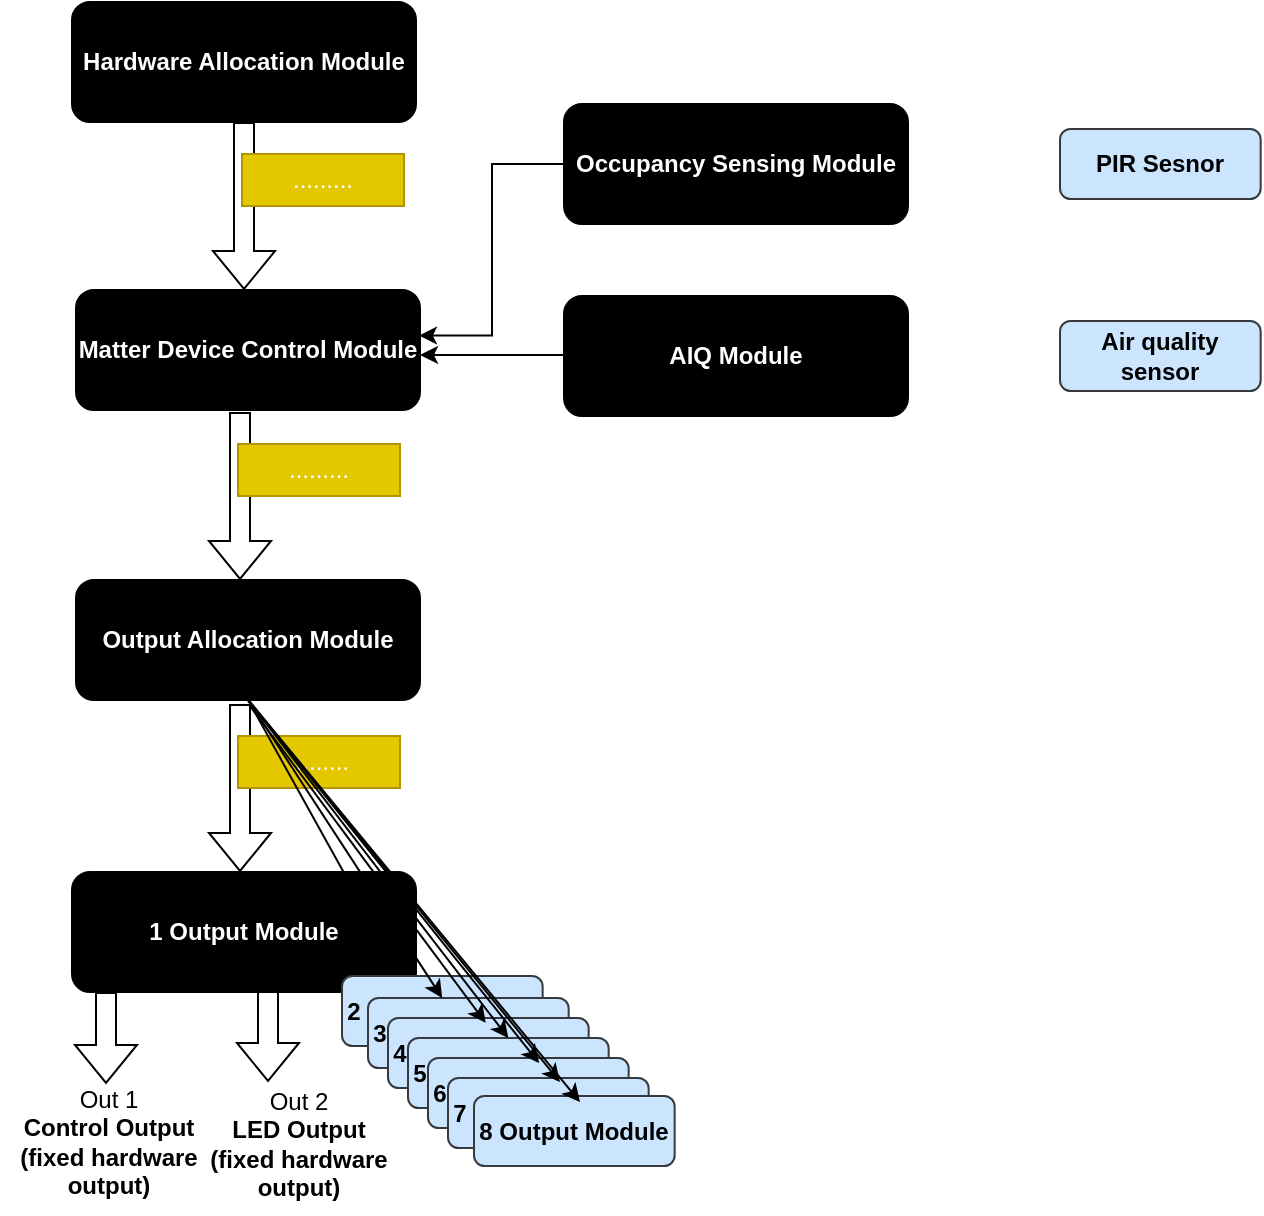 <mxfile version="24.7.7" pages="8">
  <diagram name="Architecture" id="3tNNM1X5z_LQ3v7Zmcsf">
    <mxGraphModel dx="1160" dy="702" grid="0" gridSize="10" guides="1" tooltips="1" connect="1" arrows="1" fold="1" page="1" pageScale="1" pageWidth="850" pageHeight="1100" background="none" math="0" shadow="0">
      <root>
        <mxCell id="0" />
        <mxCell id="1" parent="0" />
        <UserObject label="&lt;b&gt;1 Output Module&lt;/b&gt;" link="data:page/id,SDVZ6m2dIcWAikIsJlS1" id="fAy4cRbwCINLskFZb-au-1">
          <mxCell style="rounded=1;whiteSpace=wrap;html=1;fillColor=#000000;fontColor=#FFFFFF;" parent="1" vertex="1">
            <mxGeometry x="93" y="929" width="172" height="60" as="geometry" />
          </mxCell>
        </UserObject>
        <mxCell id="fAy4cRbwCINLskFZb-au-11" value="&lt;b&gt;2 Output Module&lt;/b&gt;" style="rounded=1;whiteSpace=wrap;html=1;fillColor=#cce5ff;strokeColor=#36393d;" parent="1" vertex="1">
          <mxGeometry x="228" y="981" width="100.33" height="35" as="geometry" />
        </mxCell>
        <mxCell id="fAy4cRbwCINLskFZb-au-12" value="&lt;b&gt;3 Output Module&lt;/b&gt;" style="rounded=1;whiteSpace=wrap;html=1;fillColor=#cce5ff;strokeColor=#36393d;" parent="1" vertex="1">
          <mxGeometry x="241" y="992" width="100.33" height="35" as="geometry" />
        </mxCell>
        <mxCell id="fAy4cRbwCINLskFZb-au-13" value="&lt;b&gt;4 Output Module&lt;/b&gt;" style="rounded=1;whiteSpace=wrap;html=1;fillColor=#cce5ff;strokeColor=#36393d;" parent="1" vertex="1">
          <mxGeometry x="251" y="1002" width="100.33" height="35" as="geometry" />
        </mxCell>
        <mxCell id="fAy4cRbwCINLskFZb-au-14" value="&lt;b&gt;5 Output Module&lt;/b&gt;" style="rounded=1;whiteSpace=wrap;html=1;fillColor=#cce5ff;strokeColor=#36393d;" parent="1" vertex="1">
          <mxGeometry x="261" y="1012" width="100.33" height="35" as="geometry" />
        </mxCell>
        <mxCell id="fAy4cRbwCINLskFZb-au-15" value="&lt;b&gt;6 Output Module&lt;/b&gt;" style="rounded=1;whiteSpace=wrap;html=1;fillColor=#cce5ff;strokeColor=#36393d;" parent="1" vertex="1">
          <mxGeometry x="271" y="1022" width="100.33" height="35" as="geometry" />
        </mxCell>
        <mxCell id="fAy4cRbwCINLskFZb-au-16" value="&lt;b&gt;7 Output Module&lt;/b&gt;" style="rounded=1;whiteSpace=wrap;html=1;fillColor=#cce5ff;strokeColor=#36393d;" parent="1" vertex="1">
          <mxGeometry x="281" y="1032" width="100.33" height="35" as="geometry" />
        </mxCell>
        <mxCell id="fAy4cRbwCINLskFZb-au-17" value="&lt;b&gt;8 Output Module&lt;/b&gt;" style="rounded=1;whiteSpace=wrap;html=1;fillColor=#cce5ff;strokeColor=#36393d;" parent="1" vertex="1">
          <mxGeometry x="294" y="1041" width="100.33" height="35" as="geometry" />
        </mxCell>
        <mxCell id="ux4bUXaMXEddhi8iajMC-2" value="" style="shape=flexArrow;endArrow=classic;html=1;rounded=0;" parent="1" edge="1">
          <mxGeometry width="50" height="50" relative="1" as="geometry">
            <mxPoint x="177" y="845" as="sourcePoint" />
            <mxPoint x="177" y="929" as="targetPoint" />
          </mxGeometry>
        </mxCell>
        <UserObject label="&lt;font color=&quot;#ffffff&quot;&gt;.........&lt;/font&gt;" link="data:page/id,x37iSuyGTZj7YB0T2Fns" id="trt422tmJs_5_FZKnpYO-1">
          <mxCell style="rounded=0;whiteSpace=wrap;html=1;fillColor=#e3c800;strokeColor=#B09500;fontColor=#000000;" parent="1" vertex="1">
            <mxGeometry x="176" y="861" width="81" height="26" as="geometry" />
          </mxCell>
        </UserObject>
        <mxCell id="wxT5oKkkRgQmS80elWKP-1" value="" style="shape=flexArrow;endArrow=classic;html=1;rounded=0;" parent="1" edge="1">
          <mxGeometry width="50" height="50" relative="1" as="geometry">
            <mxPoint x="110" y="989" as="sourcePoint" />
            <mxPoint x="110" y="1035" as="targetPoint" />
          </mxGeometry>
        </mxCell>
        <mxCell id="wxT5oKkkRgQmS80elWKP-2" value="" style="shape=flexArrow;endArrow=classic;html=1;rounded=0;" parent="1" edge="1">
          <mxGeometry width="50" height="50" relative="1" as="geometry">
            <mxPoint x="191" y="988" as="sourcePoint" />
            <mxPoint x="191" y="1034" as="targetPoint" />
          </mxGeometry>
        </mxCell>
        <mxCell id="wxT5oKkkRgQmS80elWKP-3" value="Out 1&lt;div&gt;&lt;b&gt;Control Output&lt;/b&gt;&lt;/div&gt;&lt;div&gt;&lt;b&gt;(fixed hardware&lt;/b&gt;&lt;/div&gt;&lt;div&gt;&lt;b&gt;output)&lt;/b&gt;&lt;/div&gt;" style="text;html=1;align=center;verticalAlign=middle;resizable=0;points=[];autosize=1;strokeColor=none;fillColor=none;" parent="1" vertex="1">
          <mxGeometry x="57" y="1029" width="107" height="70" as="geometry" />
        </mxCell>
        <mxCell id="9pxlGcknDMdws_vcNT_B-1" value="Out 2&lt;div&gt;&lt;b&gt;LED Output&lt;/b&gt;&lt;/div&gt;&lt;div&gt;&lt;div&gt;&lt;b&gt;(fixed hardware&lt;/b&gt;&lt;/div&gt;&lt;div&gt;&lt;b&gt;output)&lt;/b&gt;&lt;/div&gt;&lt;/div&gt;" style="text;html=1;align=center;verticalAlign=middle;resizable=0;points=[];autosize=1;strokeColor=none;fillColor=none;" parent="1" vertex="1">
          <mxGeometry x="152" y="1030" width="107" height="70" as="geometry" />
        </mxCell>
        <UserObject label="&lt;b&gt;Output Allocation Module&lt;/b&gt;" link="data:page/id,f13qpNif5W2N2oETGpjO" id="vfjMXeYuusqqXOGD4zw7-1">
          <mxCell style="rounded=1;whiteSpace=wrap;html=1;fillColor=#000000;fontColor=#FFFFFF;" parent="1" vertex="1">
            <mxGeometry x="95" y="783" width="172" height="60" as="geometry" />
          </mxCell>
        </UserObject>
        <mxCell id="m_XG7xQePaBYRRnWptKg-1" value="" style="shape=flexArrow;endArrow=classic;html=1;rounded=0;" parent="1" edge="1">
          <mxGeometry width="50" height="50" relative="1" as="geometry">
            <mxPoint x="177" y="699" as="sourcePoint" />
            <mxPoint x="177" y="783" as="targetPoint" />
          </mxGeometry>
        </mxCell>
        <UserObject label="&lt;font color=&quot;#ffffff&quot;&gt;.........&lt;/font&gt;" link="data:page/id,_CJlaNm810BKsSvQgKIT" id="m_XG7xQePaBYRRnWptKg-2">
          <mxCell style="rounded=0;whiteSpace=wrap;html=1;fillColor=#e3c800;strokeColor=#B09500;fontColor=#000000;" parent="1" vertex="1">
            <mxGeometry x="176" y="715" width="81" height="26" as="geometry" />
          </mxCell>
        </UserObject>
        <mxCell id="jWVe9jhLpJO2bFFUr-xW-1" value="" style="endArrow=classic;html=1;rounded=0;exitX=0.5;exitY=1;exitDx=0;exitDy=0;entryX=0.366;entryY=0.037;entryDx=0;entryDy=0;entryPerimeter=0;" parent="1" source="vfjMXeYuusqqXOGD4zw7-1" edge="1">
          <mxGeometry width="50" height="50" relative="1" as="geometry">
            <mxPoint x="253" y="856" as="sourcePoint" />
            <mxPoint x="251.721" y="970.295" as="targetPoint" />
          </mxGeometry>
        </mxCell>
        <mxCell id="jWVe9jhLpJO2bFFUr-xW-2" value="" style="endArrow=classic;html=1;rounded=0;entryX=0.37;entryY=0;entryDx=0;entryDy=0;entryPerimeter=0;exitX=0.5;exitY=1;exitDx=0;exitDy=0;" parent="1" source="vfjMXeYuusqqXOGD4zw7-1" target="fAy4cRbwCINLskFZb-au-12" edge="1">
          <mxGeometry width="50" height="50" relative="1" as="geometry">
            <mxPoint x="184" y="851" as="sourcePoint" />
            <mxPoint x="260" y="978" as="targetPoint" />
          </mxGeometry>
        </mxCell>
        <mxCell id="jWVe9jhLpJO2bFFUr-xW-3" value="" style="endArrow=classic;html=1;rounded=0;entryX=0.487;entryY=0.069;entryDx=0;entryDy=0;entryPerimeter=0;" parent="1" target="fAy4cRbwCINLskFZb-au-13" edge="1">
          <mxGeometry width="50" height="50" relative="1" as="geometry">
            <mxPoint x="182" y="846" as="sourcePoint" />
            <mxPoint x="279" y="992" as="targetPoint" />
          </mxGeometry>
        </mxCell>
        <mxCell id="jWVe9jhLpJO2bFFUr-xW-4" value="" style="endArrow=classic;html=1;rounded=0;entryX=0.5;entryY=0;entryDx=0;entryDy=0;exitX=0.5;exitY=1;exitDx=0;exitDy=0;" parent="1" source="vfjMXeYuusqqXOGD4zw7-1" target="fAy4cRbwCINLskFZb-au-14" edge="1">
          <mxGeometry width="50" height="50" relative="1" as="geometry">
            <mxPoint x="192" y="856" as="sourcePoint" />
            <mxPoint x="310" y="1014" as="targetPoint" />
          </mxGeometry>
        </mxCell>
        <mxCell id="jWVe9jhLpJO2bFFUr-xW-5" value="" style="endArrow=classic;html=1;rounded=0;entryX=0.554;entryY=0.071;entryDx=0;entryDy=0;entryPerimeter=0;" parent="1" target="fAy4cRbwCINLskFZb-au-15" edge="1">
          <mxGeometry width="50" height="50" relative="1" as="geometry">
            <mxPoint x="182" y="844" as="sourcePoint" />
            <mxPoint x="321" y="1022" as="targetPoint" />
          </mxGeometry>
        </mxCell>
        <mxCell id="jWVe9jhLpJO2bFFUr-xW-6" value="" style="endArrow=classic;html=1;rounded=0;entryX=0.554;entryY=0.071;entryDx=0;entryDy=0;entryPerimeter=0;exitX=0.5;exitY=1;exitDx=0;exitDy=0;" parent="1" source="vfjMXeYuusqqXOGD4zw7-1" edge="1">
          <mxGeometry width="50" height="50" relative="1" as="geometry">
            <mxPoint x="192" y="854" as="sourcePoint" />
            <mxPoint x="337" y="1034" as="targetPoint" />
          </mxGeometry>
        </mxCell>
        <mxCell id="jWVe9jhLpJO2bFFUr-xW-7" value="" style="endArrow=classic;html=1;rounded=0;entryX=0.554;entryY=0.071;entryDx=0;entryDy=0;entryPerimeter=0;" parent="1" edge="1">
          <mxGeometry width="50" height="50" relative="1" as="geometry">
            <mxPoint x="182" y="844" as="sourcePoint" />
            <mxPoint x="347" y="1044" as="targetPoint" />
          </mxGeometry>
        </mxCell>
        <UserObject label="&lt;b&gt;Matter Device Control Module&lt;/b&gt;" link="data:page/id,aMIlVjx1Cge-OQUNsxkA" id="OaNki6vrqeqxyBiYRJJm-1">
          <mxCell style="rounded=1;whiteSpace=wrap;html=1;fillColor=#000000;fontColor=#FFFFFF;" parent="1" vertex="1">
            <mxGeometry x="95" y="638" width="172" height="60" as="geometry" />
          </mxCell>
        </UserObject>
        <mxCell id="NN8cYlNRpU9MfWTaVngx-1" value="" style="shape=flexArrow;endArrow=classic;html=1;rounded=0;" parent="1" edge="1">
          <mxGeometry width="50" height="50" relative="1" as="geometry">
            <mxPoint x="179" y="554" as="sourcePoint" />
            <mxPoint x="179" y="638" as="targetPoint" />
          </mxGeometry>
        </mxCell>
        <UserObject label="&lt;font color=&quot;#ffffff&quot;&gt;.........&lt;/font&gt;" link="data:page/id,x4jDlnsD2gaHHT8JD5JT" id="NN8cYlNRpU9MfWTaVngx-2">
          <mxCell style="rounded=0;whiteSpace=wrap;html=1;fillColor=#e3c800;strokeColor=#B09500;fontColor=#000000;" parent="1" vertex="1">
            <mxGeometry x="178" y="570" width="81" height="26" as="geometry" />
          </mxCell>
        </UserObject>
        <UserObject label="&lt;b&gt;Hardware Allocation Module&lt;/b&gt;" link="data:page/id,Kv6Zesl3vfpE7PgrDi9m" id="EXifMVPDh0jxDoU_YdpL-1">
          <mxCell style="rounded=1;whiteSpace=wrap;html=1;fillColor=#000000;fontColor=#FFFFFF;" parent="1" vertex="1">
            <mxGeometry x="93" y="494" width="172" height="60" as="geometry" />
          </mxCell>
        </UserObject>
        <UserObject label="&lt;b&gt;Occupancy Sensing Module&lt;/b&gt;" link="data:page/id,Kv6Zesl3vfpE7PgrDi9m" id="rpN6qTfHu_thgZuIoWep-3">
          <mxCell style="rounded=1;whiteSpace=wrap;html=1;fillColor=#000000;fontColor=#FFFFFF;" parent="1" vertex="1">
            <mxGeometry x="339" y="545" width="172" height="60" as="geometry" />
          </mxCell>
        </UserObject>
        <mxCell id="rpN6qTfHu_thgZuIoWep-9" style="edgeStyle=orthogonalEdgeStyle;rounded=0;orthogonalLoop=1;jettySize=auto;html=1;entryX=1;entryY=0.5;entryDx=0;entryDy=0;" parent="1" source="rpN6qTfHu_thgZuIoWep-4" edge="1">
          <mxGeometry relative="1" as="geometry">
            <mxPoint x="267" y="670.5" as="targetPoint" />
          </mxGeometry>
        </mxCell>
        <UserObject label="&lt;b&gt;AIQ Module&lt;/b&gt;" link="data:page/id,Kv6Zesl3vfpE7PgrDi9m" id="rpN6qTfHu_thgZuIoWep-4">
          <mxCell style="rounded=1;whiteSpace=wrap;html=1;fillColor=#000000;fontColor=#FFFFFF;" parent="1" vertex="1">
            <mxGeometry x="339" y="641" width="172" height="60" as="geometry" />
          </mxCell>
        </UserObject>
        <mxCell id="rpN6qTfHu_thgZuIoWep-6" style="edgeStyle=orthogonalEdgeStyle;rounded=0;orthogonalLoop=1;jettySize=auto;html=1;entryX=0.997;entryY=0.38;entryDx=0;entryDy=0;entryPerimeter=0;" parent="1" source="rpN6qTfHu_thgZuIoWep-3" target="OaNki6vrqeqxyBiYRJJm-1" edge="1">
          <mxGeometry relative="1" as="geometry" />
        </mxCell>
        <mxCell id="rpN6qTfHu_thgZuIoWep-10" value="&lt;b&gt;PIR Sesnor&lt;/b&gt;" style="rounded=1;whiteSpace=wrap;html=1;fillColor=#cce5ff;strokeColor=#36393d;" parent="1" vertex="1">
          <mxGeometry x="587" y="557.5" width="100.33" height="35" as="geometry" />
        </mxCell>
        <mxCell id="rpN6qTfHu_thgZuIoWep-11" value="&lt;b&gt;Air quality sensor&lt;/b&gt;" style="rounded=1;whiteSpace=wrap;html=1;fillColor=#cce5ff;strokeColor=#36393d;" parent="1" vertex="1">
          <mxGeometry x="587" y="653.5" width="100.33" height="35" as="geometry" />
        </mxCell>
      </root>
    </mxGraphModel>
  </diagram>
  <diagram name="96- Output allocation module" id="f13qpNif5W2N2oETGpjO">
    <mxGraphModel dx="1160" dy="1802" grid="0" gridSize="10" guides="1" tooltips="1" connect="1" arrows="1" fold="1" page="1" pageScale="1" pageWidth="850" pageHeight="1100" background="none" backgroundImage="{&quot;src&quot;:&quot;data:page/id,3tNNM1X5z_LQ3v7Zmcsf&quot;}" math="0" shadow="0">
      <root>
        <mxCell id="iN4MMuQWKGQ09hD97ne7-0" />
        <mxCell id="iN4MMuQWKGQ09hD97ne7-1" parent="iN4MMuQWKGQ09hD97ne7-0" />
        <mxCell id="iN4MMuQWKGQ09hD97ne7-2" value="&lt;div style=&quot;box-sizing: border-box; font-family: &amp;quot;Segoe UI VSS (Regular)&amp;quot;, &amp;quot;Segoe UI&amp;quot;, -apple-system, BlinkMacSystemFont, Roboto, &amp;quot;Helvetica Neue&amp;quot;, Helvetica, Ubuntu, Arial, sans-serif, &amp;quot;Apple Color Emoji&amp;quot;, &amp;quot;Segoe UI Emoji&amp;quot;, &amp;quot;Segoe UI Symbol&amp;quot;; font-size: 14px; text-align: start;&quot;&gt;&lt;div style=&quot;box-sizing: border-box;&quot;&gt;&lt;div style=&quot;box-sizing: border-box;&quot;&gt;&lt;div&gt;&lt;div style=&quot;box-sizing: border-box;&quot;&gt;Available modules (in this context hardware pluggable modules) which can be selected&lt;/div&gt;&lt;div style=&quot;box-sizing: border-box;&quot;&gt;&lt;ol style=&quot;box-sizing: border-box; padding-left: 40px;&quot;&gt;&lt;li style=&quot;box-sizing: border-box; list-style: inherit;&quot;&gt;Switch&lt;br style=&quot;box-sizing: border-box;&quot;&gt;&lt;/li&gt;&lt;li style=&quot;box-sizing: border-box; list-style: inherit;&quot;&gt;Switch Large&lt;/li&gt;&lt;li style=&quot;box-sizing: border-box; list-style: inherit;&quot;&gt;Dimmer&lt;/li&gt;&lt;li style=&quot;box-sizing: border-box; list-style: inherit;&quot;&gt;Regulator&lt;br style=&quot;box-sizing: border-box;&quot;&gt;&lt;/li&gt;&lt;li style=&quot;box-sizing: border-box; list-style: inherit;&quot;&gt;Regulator Large&lt;/li&gt;&lt;li style=&quot;box-sizing: border-box; list-style: inherit;&quot;&gt;Plug&lt;/li&gt;&lt;li style=&quot;box-sizing: border-box; list-style: inherit;&quot;&gt;Plug Large&lt;/li&gt;&lt;li style=&quot;box-sizing: border-box; list-style: inherit;&quot;&gt;spare&lt;/li&gt;&lt;li style=&quot;box-sizing: border-box; list-style: inherit;&quot;&gt;spare&lt;/li&gt;&lt;li style=&quot;box-sizing: border-box; list-style: inherit;&quot;&gt;Empty&lt;/li&gt;&lt;/ol&gt;&lt;/div&gt;&lt;div style=&quot;box-sizing: border-box;&quot;&gt;Modules are standard size modules and occupies 1 position, The large modules uses 2 positions, meaning each large module occupies 2 led control outputs and 2 level control outputs.&lt;/div&gt;&lt;div style=&quot;box-sizing: border-box;&quot;&gt;&lt;br style=&quot;box-sizing: border-box;&quot;&gt;&lt;/div&gt;&lt;div style=&quot;box-sizing: border-box;&quot;&gt;Based on the input, the allocator has to allocate the values to the output modules.&lt;/div&gt;&lt;/div&gt;&lt;div&gt;&lt;b&gt;&lt;br&gt;&lt;/b&gt;&lt;/div&gt;&lt;ul style=&quot;box-sizing: border-box; padding: 0px 0px 0px 40px;&quot;&gt;&lt;li style=&quot;box-sizing: border-box; list-style: inherit;&quot;&gt;&lt;div style=&quot;box-sizing: border-box;&quot;&gt;&lt;b style=&quot;box-sizing: border-box;&quot;&gt;Allocation Logic&lt;/b&gt;&lt;/div&gt;&lt;div style=&quot;box-sizing: border-box;&quot;&gt;&lt;ul style=&quot;box-sizing: border-box; padding: 0px 0px 0px 40px;&quot;&gt;&lt;li style=&quot;box-sizing: border-box; list-style: inherit;&quot;&gt;Allocate module 1 to Output module 1 output&lt;/li&gt;&lt;ul style=&quot;box-sizing: border-box; padding: 0px 0px 0px 40px;&quot;&gt;&lt;li style=&quot;box-sizing: border-box; list-style: inherit;&quot;&gt;If module 1 is large module, reserve output module 2 output&lt;/li&gt;&lt;/ul&gt;&lt;li style=&quot;box-sizing: border-box; list-style: inherit;&quot;&gt;Check next available output module, allocate the output of the module to next available output module and reserve the next output module, if the module is large&lt;/li&gt;&lt;li style=&quot;box-sizing: border-box; list-style: inherit;&quot;&gt;If module is empty allocate to next output module output&lt;/li&gt;&lt;li style=&quot;box-sizing: border-box; list-style: inherit;&quot;&gt;Allocate until the last module&amp;nbsp;&lt;/li&gt;&lt;li style=&quot;box-sizing: border-box; list-style: inherit;&quot;&gt;If module takes more than 8 output modules, ignore allocation after the 8th output module&lt;/li&gt;&lt;/ul&gt;&lt;div style=&quot;box-sizing: border-box;&quot;&gt;Example:&amp;nbsp;&lt;/div&gt;&lt;div style=&quot;box-sizing: border-box;&quot;&gt;types&lt;/div&gt;&lt;div style=&quot;box-sizing: border-box;&quot;&gt;1- Switch&lt;/div&gt;&lt;div style=&quot;box-sizing: border-box;&quot;&gt;2-Regulator Large&lt;/div&gt;&lt;div style=&quot;box-sizing: border-box;&quot;&gt;3- Dimmer&lt;/div&gt;&lt;div style=&quot;box-sizing: border-box;&quot;&gt;4-Plug Large&lt;/div&gt;&lt;div style=&quot;box-sizing: border-box;&quot;&gt;5-Empty&lt;/div&gt;&lt;div style=&quot;box-sizing: border-box;&quot;&gt;6-Empty&lt;/div&gt;&lt;div style=&quot;box-sizing: border-box;&quot;&gt;7-Empty&lt;/div&gt;&lt;div style=&quot;box-sizing: border-box;&quot;&gt;8-empty&lt;/div&gt;&lt;div style=&quot;box-sizing: border-box;&quot;&gt;&lt;br style=&quot;box-sizing: border-box;&quot;&gt;&lt;/div&gt;&lt;div style=&quot;box-sizing: border-box;&quot;&gt;Allocation based on the example:&lt;/div&gt;&lt;div style=&quot;box-sizing: border-box;&quot;&gt;Output Module 1 - Switch (occupies 1 output module)&lt;/div&gt;&lt;div style=&quot;box-sizing: border-box;&quot;&gt;Output Module 2 - Regulator Large (occupies 2 output modules)&lt;/div&gt;&lt;div style=&quot;box-sizing: border-box;&quot;&gt;Output Module 3 - Reserve (occupied by regulator large)&lt;/div&gt;&lt;div style=&quot;box-sizing: border-box;&quot;&gt;Output Module 4 - Dimmer&amp;nbsp;&lt;span style=&quot;box-sizing: border-box;&quot;&gt;(occupies 1 output module)&lt;/span&gt;&lt;/div&gt;&lt;div style=&quot;box-sizing: border-box;&quot;&gt;Output Module 5 - Plug&amp;nbsp; Large (Occupies 2 output modules)&lt;/div&gt;&lt;div style=&quot;box-sizing: border-box;&quot;&gt;&lt;span style=&quot;box-sizing: border-box;&quot;&gt;Output Module 6 - Reserve (occupied by plug large)&lt;/span&gt;&lt;br style=&quot;box-sizing: border-box;&quot;&gt;&lt;/div&gt;&lt;div style=&quot;box-sizing: border-box;&quot;&gt;&lt;span style=&quot;box-sizing: border-box;&quot;&gt;Output Module 7 - Reserve&lt;/span&gt;&lt;/div&gt;&lt;div style=&quot;box-sizing: border-box;&quot;&gt;&lt;span style=&quot;box-sizing: border-box;&quot;&gt;Output Module 8 - Reserve&lt;/span&gt;&lt;/div&gt;&lt;div style=&quot;box-sizing: border-box;&quot;&gt;&lt;br style=&quot;box-sizing: border-box;&quot;&gt;&lt;/div&gt;&lt;/div&gt;&lt;div style=&quot;box-sizing: border-box;&quot;&gt;&lt;br style=&quot;box-sizing: border-box;&quot;&gt;&lt;/div&gt;&lt;div style=&quot;box-sizing: border-box;&quot;&gt;&lt;b style=&quot;box-sizing: border-box;&quot;&gt;Control Logic&lt;/b&gt;&lt;/div&gt;&lt;div style=&quot;box-sizing: border-box;&quot;&gt;&lt;span style=&quot;box-sizing: border-box;&quot;&gt;&amp;nbsp;&lt;/span&gt;&lt;br style=&quot;box-sizing: border-box;&quot;&gt;&lt;/div&gt;&lt;div style=&quot;box-sizing: border-box;&quot;&gt;&lt;i style=&quot;box-sizing: border-box;&quot;&gt;&lt;u style=&quot;box-sizing: border-box;&quot;&gt;Type: Switch, Plug, Plug Large&lt;/u&gt;&lt;/i&gt;&lt;/div&gt;&lt;div style=&quot;box-sizing: border-box;&quot;&gt;&lt;ol style=&quot;box-sizing: border-box; padding-left: 40px;&quot;&gt;&lt;li style=&quot;box-sizing: border-box; list-style: inherit;&quot;&gt;PWM = off&lt;/li&gt;&lt;li style=&quot;box-sizing: border-box; list-style: inherit;&quot;&gt;&lt;span style=&quot;box-sizing: border-box;&quot;&gt;Number of leds-1&lt;/span&gt;&lt;br style=&quot;box-sizing: border-box;&quot;&gt;&lt;/li&gt;&lt;li style=&quot;box-sizing: border-box; list-style: inherit;&quot;&gt;&lt;span style=&quot;box-sizing: border-box;&quot;&gt;&lt;br style=&quot;box-sizing: border-box;&quot;&gt;State is off, then Output level 0%&lt;br style=&quot;box-sizing: border-box;&quot;&gt;&lt;/span&gt;State is on then Output level 100%&lt;/li&gt;&lt;li style=&quot;box-sizing: border-box; list-style: inherit;&quot;&gt;Switch led color (global value)&lt;/li&gt;&lt;li style=&quot;box-sizing: border-box; list-style: inherit;&quot;&gt;Led brightness = Required Visible brightness (calculated by ambient light sensor module) from global variable + Switch light compensation (global value)&lt;/li&gt;&lt;/ol&gt;&lt;div style=&quot;box-sizing: border-box;&quot;&gt;&lt;div style=&quot;box-sizing: border-box;&quot;&gt;&lt;i style=&quot;box-sizing: border-box;&quot;&gt;&lt;u style=&quot;box-sizing: border-box;&quot;&gt;Type: Dimmer, Regulator, Regulator Large&lt;/u&gt;&lt;/i&gt;&lt;/div&gt;&lt;div style=&quot;box-sizing: border-box;&quot;&gt;&lt;ol style=&quot;box-sizing: border-box; padding-left: 40px;&quot;&gt;&lt;li style=&quot;box-sizing: border-box; list-style: inherit;&quot;&gt;PWM = on&amp;nbsp;&lt;/li&gt;&lt;li style=&quot;box-sizing: border-box; list-style: inherit;&quot;&gt;&lt;span style=&quot;box-sizing: border-box;&quot;&gt;Number of leds - Set based on level - 0 to 5 (eg: if 100% 5 leds, 50%-2 leds) and when state is on&lt;br style=&quot;box-sizing: border-box;&quot;&gt;&lt;/span&gt;When state is off number of leds to 0&lt;/li&gt;&lt;li style=&quot;box-sizing: border-box; list-style: inherit;&quot;&gt;Set level passes to level when state is on level is 0 when state is off&lt;/li&gt;&lt;li style=&quot;box-sizing: border-box; list-style: inherit;&quot;&gt;Switch led color (global value)&lt;br style=&quot;box-sizing: border-box;&quot;&gt;&lt;/li&gt;&lt;li style=&quot;box-sizing: border-box; list-style: inherit;&quot;&gt;Led brightness = Required Visible brightness (calculated by ambient light sensor) + Switch light compensation (global value)&lt;/li&gt;&lt;/ol&gt;&lt;div style=&quot;box-sizing: border-box;&quot;&gt;Type: Empty&lt;/div&gt;&lt;div style=&quot;box-sizing: border-box;&quot;&gt;&lt;ol style=&quot;box-sizing: border-box; padding-left: 40px;&quot;&gt;&lt;li style=&quot;box-sizing: border-box; list-style: inherit;&quot;&gt;PWM = off&lt;/li&gt;&lt;li style=&quot;box-sizing: border-box; list-style: inherit;&quot;&gt;&lt;span style=&quot;box-sizing: border-box;&quot;&gt;Number of leds 0&lt;/span&gt;&lt;br style=&quot;box-sizing: border-box;&quot;&gt;&lt;/li&gt;&lt;li style=&quot;box-sizing: border-box; list-style: inherit;&quot;&gt;level is 0&lt;/li&gt;&lt;li style=&quot;box-sizing: border-box; list-style: inherit;&quot;&gt;Dimmer led color (global value)&lt;br style=&quot;box-sizing: border-box;&quot;&gt;&lt;/li&gt;&lt;li style=&quot;box-sizing: border-box; list-style: inherit;&quot;&gt;Led brightness = 0&lt;/li&gt;&lt;/ol&gt;&lt;/div&gt;&lt;/div&gt;&lt;/div&gt;&lt;/div&gt;&lt;/li&gt;&lt;/ul&gt;&lt;/div&gt;&lt;/div&gt;&lt;/div&gt;" style="rounded=0;whiteSpace=wrap;html=1;fillColor=#99CCFF;strokeColor=#b85450;gradientColor=none;glass=1;opacity=89;shadow=0;" parent="iN4MMuQWKGQ09hD97ne7-1" vertex="1">
          <mxGeometry x="7" y="-180" width="838" height="1276" as="geometry" />
        </mxCell>
        <UserObject label="&lt;b&gt;&lt;font style=&quot;font-size: 21px;&quot;&gt;X&lt;/font&gt;&lt;/b&gt;" link="data:page/id,3tNNM1X5z_LQ3v7Zmcsf" id="iN4MMuQWKGQ09hD97ne7-3">
          <mxCell style="whiteSpace=wrap;html=1;aspect=fixed;fillColor=#ff0000;" parent="iN4MMuQWKGQ09hD97ne7-1" vertex="1">
            <mxGeometry x="812" y="-180" width="33" height="33" as="geometry" />
          </mxCell>
        </UserObject>
      </root>
    </mxGraphModel>
  </diagram>
  <diagram name="100- Input allocation module" id="Kv6Zesl3vfpE7PgrDi9m">
    <mxGraphModel dx="1160" dy="1802" grid="0" gridSize="10" guides="1" tooltips="1" connect="1" arrows="1" fold="1" page="1" pageScale="1" pageWidth="850" pageHeight="1100" background="none" backgroundImage="{&quot;src&quot;:&quot;data:page/id,3tNNM1X5z_LQ3v7Zmcsf&quot;}" math="0" shadow="0">
      <root>
        <mxCell id="koZDuczW5av_cvZHu8n--0" />
        <mxCell id="koZDuczW5av_cvZHu8n--1" parent="koZDuczW5av_cvZHu8n--0" />
        <mxCell id="koZDuczW5av_cvZHu8n--2" value="&lt;div style=&quot;box-sizing: border-box; font-family: &amp;quot;Segoe UI VSS (Regular)&amp;quot;, &amp;quot;Segoe UI&amp;quot;, -apple-system, BlinkMacSystemFont, Roboto, &amp;quot;Helvetica Neue&amp;quot;, Helvetica, Ubuntu, Arial, sans-serif, &amp;quot;Apple Color Emoji&amp;quot;, &amp;quot;Segoe UI Emoji&amp;quot;, &amp;quot;Segoe UI Symbol&amp;quot;; font-size: 14px; text-align: start;&quot;&gt;&lt;div style=&quot;box-sizing: border-box;&quot;&gt;&lt;div style=&quot;box-sizing: border-box;&quot;&gt;&lt;div&gt;&lt;div style=&quot;box-sizing: border-box;&quot;&gt;Available modules (in this context hardware pluggable modules) which can be selected&lt;/div&gt;&lt;div style=&quot;box-sizing: border-box;&quot;&gt;&lt;ol style=&quot;box-sizing: border-box; padding-left: 40px;&quot;&gt;&lt;li style=&quot;box-sizing: border-box; list-style: inherit;&quot;&gt;Switch&lt;br style=&quot;box-sizing: border-box;&quot;&gt;&lt;/li&gt;&lt;li style=&quot;box-sizing: border-box; list-style: inherit;&quot;&gt;Switch Large&lt;/li&gt;&lt;li style=&quot;box-sizing: border-box; list-style: inherit;&quot;&gt;Dimmer&lt;/li&gt;&lt;li style=&quot;box-sizing: border-box; list-style: inherit;&quot;&gt;Regulator&lt;br style=&quot;box-sizing: border-box;&quot;&gt;&lt;/li&gt;&lt;li style=&quot;box-sizing: border-box; list-style: inherit;&quot;&gt;Regulator Large&lt;/li&gt;&lt;li style=&quot;box-sizing: border-box; list-style: inherit;&quot;&gt;Plug&lt;/li&gt;&lt;li style=&quot;box-sizing: border-box; list-style: inherit;&quot;&gt;Plug Large&lt;/li&gt;&lt;li style=&quot;box-sizing: border-box; list-style: inherit;&quot;&gt;spare&lt;/li&gt;&lt;li style=&quot;box-sizing: border-box; list-style: inherit;&quot;&gt;spare&lt;/li&gt;&lt;li style=&quot;box-sizing: border-box; list-style: inherit;&quot;&gt;Empty&lt;/li&gt;&lt;/ol&gt;&lt;/div&gt;&lt;div style=&quot;box-sizing: border-box;&quot;&gt;Modules are standard size modules and occupies 1 position, The large modules uses 2 positions, meaning each large module occupies 2 led control outputs and 2 level control outputs.&lt;/div&gt;&lt;div style=&quot;box-sizing: border-box;&quot;&gt;&lt;br style=&quot;box-sizing: border-box;&quot;&gt;&lt;/div&gt;&lt;div style=&quot;box-sizing: border-box;&quot;&gt;Based on the input, the allocator has to allocate the values to static variables within the module for further processing&lt;/div&gt;&lt;/div&gt;&lt;ul style=&quot;box-sizing: border-box; padding: 0px 0px 0px 40px;&quot;&gt;&lt;li style=&quot;box-sizing: border-box; list-style: inherit;&quot;&gt;&lt;div style=&quot;box-sizing: border-box;&quot;&gt;&lt;b style=&quot;box-sizing: border-box;&quot;&gt;Allocation Logic&lt;/b&gt;&lt;/div&gt;&lt;div style=&quot;box-sizing: border-box;&quot;&gt;&lt;ul style=&quot;box-sizing: border-box; padding: 0px 0px 0px 40px;&quot;&gt;&lt;li style=&quot;box-sizing: border-box; list-style: inherit;&quot;&gt;Hardware inputs connects to the module&lt;/li&gt;&lt;li style=&quot;box-sizing: border-box; list-style: inherit;&quot;&gt;Allocate first two inputs to the input module 1&lt;/li&gt;&lt;ul style=&quot;box-sizing: border-box; padding: 0px 0px 0px 40px;&quot;&gt;&lt;li style=&quot;box-sizing: border-box; list-style: inherit;&quot;&gt;If module 1 is large module, reserve input module 2 input&lt;/li&gt;&lt;/ul&gt;&lt;li style=&quot;box-sizing: border-box; list-style: inherit;&quot;&gt;Check next available input module, allocate the hardware input of the module to next available input module and reserve the next output module, if the module is large&lt;/li&gt;&lt;li style=&quot;box-sizing: border-box; list-style: inherit;&quot;&gt;Allocate until the last module&amp;nbsp;&lt;/li&gt;&lt;li style=&quot;box-sizing: border-box; list-style: inherit;&quot;&gt;If module takes more than 8 input modules, ignore allocation after the 8th input module&lt;/li&gt;&lt;/ul&gt;&lt;div style=&quot;box-sizing: border-box;&quot;&gt;Example:&amp;nbsp;&lt;/div&gt;&lt;div style=&quot;box-sizing: border-box;&quot;&gt;types&lt;/div&gt;&lt;div style=&quot;box-sizing: border-box;&quot;&gt;1- Switch&lt;/div&gt;&lt;div style=&quot;box-sizing: border-box;&quot;&gt;2-Regulator Large&lt;/div&gt;&lt;div style=&quot;box-sizing: border-box;&quot;&gt;3- Dimmer&lt;/div&gt;&lt;div style=&quot;box-sizing: border-box;&quot;&gt;4-Plug Large&lt;/div&gt;&lt;div style=&quot;box-sizing: border-box;&quot;&gt;5-Empty&lt;/div&gt;&lt;div style=&quot;box-sizing: border-box;&quot;&gt;&lt;br style=&quot;box-sizing: border-box;&quot;&gt;&lt;/div&gt;&lt;div style=&quot;box-sizing: border-box;&quot;&gt;Allocation based on the example:&lt;/div&gt;&lt;div style=&quot;box-sizing: border-box;&quot;&gt;Input Module 1 - Switch (occupies 1 output module)&lt;/div&gt;&lt;div style=&quot;box-sizing: border-box;&quot;&gt;&lt;span style=&quot;background-color: initial;&quot;&gt;Input&lt;/span&gt;&amp;nbsp;Module 2 - Regulator Large (occupies 2 output modules)&lt;/div&gt;&lt;div style=&quot;box-sizing: border-box;&quot;&gt;&lt;span style=&quot;background-color: initial;&quot;&gt;Input&lt;/span&gt;&amp;nbsp;Module 3 - Reserve (occupied by regulator large)&lt;/div&gt;&lt;div style=&quot;box-sizing: border-box;&quot;&gt;&lt;span style=&quot;background-color: initial;&quot;&gt;Input&lt;/span&gt;&amp;nbsp;Module 4 - Dimmer&amp;nbsp;&lt;span style=&quot;box-sizing: border-box;&quot;&gt;(occupies 1 output module)&lt;/span&gt;&lt;/div&gt;&lt;div style=&quot;box-sizing: border-box;&quot;&gt;&lt;span style=&quot;background-color: initial;&quot;&gt;Input&lt;/span&gt;&amp;nbsp;Module 5 - Plug&amp;nbsp; Large (Occupies 2 output modules)&lt;/div&gt;&lt;div style=&quot;box-sizing: border-box;&quot;&gt;&lt;span style=&quot;box-sizing: border-box;&quot;&gt;&lt;span style=&quot;background-color: initial;&quot;&gt;Input&lt;/span&gt;&amp;nbsp;Module 6 - Reserve (occupied by plug large)&lt;/span&gt;&lt;br style=&quot;box-sizing: border-box;&quot;&gt;&lt;/div&gt;&lt;div style=&quot;box-sizing: border-box;&quot;&gt;&lt;span style=&quot;box-sizing: border-box;&quot;&gt;&lt;span style=&quot;background-color: initial;&quot;&gt;Input&lt;/span&gt;&amp;nbsp;Module 7 - Reserve&lt;/span&gt;&lt;/div&gt;&lt;div style=&quot;box-sizing: border-box;&quot;&gt;&lt;span style=&quot;box-sizing: border-box;&quot;&gt;&lt;span style=&quot;background-color: initial;&quot;&gt;Input&lt;/span&gt;&amp;nbsp;Module 8 - Reserve&lt;/span&gt;&lt;/div&gt;&lt;div style=&quot;box-sizing: border-box;&quot;&gt;&lt;br&gt;&lt;/div&gt;&lt;/div&gt;&lt;div style=&quot;box-sizing: border-box;&quot;&gt;&lt;b style=&quot;box-sizing: border-box;&quot;&gt;Control Logic&lt;/b&gt;&lt;/div&gt;&lt;div style=&quot;box-sizing: border-box;&quot;&gt;&lt;span style=&quot;box-sizing: border-box;&quot;&gt;&amp;nbsp;&lt;/span&gt;&lt;br style=&quot;box-sizing: border-box;&quot;&gt;&lt;/div&gt;&lt;div style=&quot;box-sizing: border-box;&quot;&gt;&lt;i style=&quot;box-sizing: border-box;&quot;&gt;&lt;u style=&quot;box-sizing: border-box;&quot;&gt;Type: Switch, Plug, Plug Large&lt;/u&gt;&lt;/i&gt;&lt;/div&gt;&lt;div style=&quot;box-sizing: border-box;&quot;&gt;&lt;ol style=&quot;box-sizing: border-box; padding-left: 40px;&quot;&gt;&lt;li style=&quot;box-sizing: border-box; list-style: inherit;&quot;&gt;Only first input is used, Input acts as a push to on, push to off button input&lt;/li&gt;&lt;li style=&quot;box-sizing: border-box; list-style: inherit;&quot;&gt;&lt;br&gt;&lt;/li&gt;&lt;/ol&gt;&lt;div style=&quot;box-sizing: border-box;&quot;&gt;&lt;div style=&quot;box-sizing: border-box;&quot;&gt;&lt;i style=&quot;box-sizing: border-box;&quot;&gt;&lt;u style=&quot;box-sizing: border-box;&quot;&gt;Type: Dimmer,&amp;nbsp;&lt;/u&gt;&lt;/i&gt;&lt;/div&gt;&lt;div style=&quot;box-sizing: border-box;&quot;&gt;&lt;ol style=&quot;box-sizing: border-box; padding-left: 40px;&quot;&gt;&lt;li style=&quot;box-sizing: border-box; list-style: inherit;&quot;&gt;Both the inputs are used,&amp;nbsp;&lt;/li&gt;&lt;ol&gt;&lt;li style=&quot;box-sizing: border-box; list-style: inherit;&quot;&gt;1st input acts as Level Up&lt;/li&gt;&lt;li style=&quot;box-sizing: border-box; list-style: inherit;&quot;&gt;2nd input acts as level down&lt;/li&gt;&lt;li style=&quot;box-sizing: border-box; list-style: inherit;&quot;&gt;When both 1st and 2nd inputs are active together, should be considered as on off button (push to on push to off)&lt;/li&gt;&lt;/ol&gt;&lt;/ol&gt;&lt;div&gt;&lt;br&gt;&lt;/div&gt;&lt;div&gt;&lt;i style=&quot;box-sizing: border-box;&quot;&gt;&lt;u style=&quot;box-sizing: border-box;&quot;&gt;Type: Regulator Large (Regulator standard size is made obsolete due to input constrains)&lt;/u&gt;&lt;/i&gt;&lt;br&gt;&lt;/div&gt;&lt;ol style=&quot;box-sizing: border-box; padding-left: 40px;&quot;&gt;&lt;li style=&quot;box-sizing: border-box; list-style: inherit;&quot;&gt;Two input modules are occupied hence 4 inputs are available&lt;/li&gt;&lt;li style=&quot;box-sizing: border-box; list-style: inherit;&quot;&gt;1st and 2nd inputs operates as an encoder input with 24ppr&lt;/li&gt;&lt;li style=&quot;box-sizing: border-box; list-style: inherit;&quot;&gt;3rd input acts as push to on push to off input&lt;/li&gt;&lt;li style=&quot;box-sizing: border-box; list-style: inherit;&quot;&gt;pulse per level up or down should be taken from the global db&lt;/li&gt;&lt;/ol&gt;&lt;div&gt;&lt;br&gt;&lt;/div&gt;&lt;/div&gt;&lt;/div&gt;&lt;/div&gt;&lt;/li&gt;&lt;li style=&quot;box-sizing: border-box; list-style: inherit;&quot;&gt;&lt;div style=&quot;box-sizing: border-box;&quot;&gt;&lt;b style=&quot;box-sizing: border-box;&quot;&gt;&amp;nbsp;The translated values must be passed into the udt as level up, level down, on/off&amp;nbsp;&lt;/b&gt;&lt;/div&gt;&lt;/li&gt;&lt;/ul&gt;&lt;/div&gt;&lt;/div&gt;&lt;/div&gt;" style="rounded=0;whiteSpace=wrap;html=1;fillColor=#99CCFF;strokeColor=#b85450;gradientColor=none;glass=1;opacity=89;shadow=0;" vertex="1" parent="koZDuczW5av_cvZHu8n--1">
          <mxGeometry x="7" y="-180" width="838" height="1276" as="geometry" />
        </mxCell>
        <UserObject label="&lt;b&gt;&lt;font style=&quot;font-size: 21px;&quot;&gt;X&lt;/font&gt;&lt;/b&gt;" link="data:page/id,3tNNM1X5z_LQ3v7Zmcsf" id="koZDuczW5av_cvZHu8n--3">
          <mxCell style="whiteSpace=wrap;html=1;aspect=fixed;fillColor=#ff0000;" vertex="1" parent="koZDuczW5av_cvZHu8n--1">
            <mxGeometry x="812" y="-180" width="33" height="33" as="geometry" />
          </mxCell>
        </UserObject>
      </root>
    </mxGraphModel>
  </diagram>
  <diagram name="97- Matter device control module" id="aMIlVjx1Cge-OQUNsxkA">
    <mxGraphModel dx="1379" dy="783" grid="0" gridSize="10" guides="1" tooltips="1" connect="1" arrows="1" fold="1" page="1" pageScale="1" pageWidth="850" pageHeight="1100" background="none" backgroundImage="{&quot;src&quot;:&quot;data:page/id,3tNNM1X5z_LQ3v7Zmcsf&quot;}" math="0" shadow="0">
      <root>
        <mxCell id="myedNGTBb659xeRmofeS-0" />
        <mxCell id="myedNGTBb659xeRmofeS-1" parent="myedNGTBb659xeRmofeS-0" />
        <mxCell id="myedNGTBb659xeRmofeS-2" value="&lt;div style=&quot;box-sizing: border-box; font-family: &amp;quot;Segoe UI VSS (Regular)&amp;quot;, &amp;quot;Segoe UI&amp;quot;, -apple-system, BlinkMacSystemFont, Roboto, &amp;quot;Helvetica Neue&amp;quot;, Helvetica, Ubuntu, Arial, sans-serif, &amp;quot;Apple Color Emoji&amp;quot;, &amp;quot;Segoe UI Emoji&amp;quot;, &amp;quot;Segoe UI Symbol&amp;quot;; font-size: 14px; text-align: start;&quot;&gt;&lt;div style=&quot;box-sizing: border-box;&quot;&gt;&lt;div style=&quot;box-sizing: border-box;&quot;&gt;&lt;div style=&quot;box-sizing: border-box;&quot;&gt;&lt;div style=&quot;box-sizing: border-box;&quot;&gt;&lt;b style=&quot;box-sizing: border-box;&quot;&gt;Control Logic&lt;/b&gt;&lt;/div&gt;&lt;div style=&quot;box-sizing: border-box;&quot;&gt;&lt;b&gt;&lt;br&gt;&lt;/b&gt;&lt;/div&gt;&lt;div style=&quot;box-sizing: border-box;&quot;&gt;Switch, plug&lt;/div&gt;&lt;div style=&quot;box-sizing: border-box;&quot;&gt;&lt;br&gt;&lt;/div&gt;&lt;div style=&quot;box-sizing: border-box;&quot;&gt;Push to on push to off - 0%, 100%&lt;/div&gt;&lt;div style=&quot;box-sizing: border-box;&quot;&gt;&lt;br&gt;&lt;/div&gt;&lt;div style=&quot;box-sizing: border-box;&quot;&gt;array with 4 elements for outputs&lt;/div&gt;&lt;div style=&quot;box-sizing: border-box;&quot;&gt;1. output- pwm on/off, level perc, on off- optional&lt;/div&gt;&lt;div style=&quot;box-sizing: border-box;&quot;&gt;2. led- number of leds - each led level&lt;/div&gt;&lt;div style=&quot;box-sizing: border-box;&quot;&gt;&lt;br&gt;&lt;/div&gt;&lt;div style=&quot;box-sizing: border-box;&quot;&gt;Regulator dimmer&lt;/div&gt;&lt;div style=&quot;box-sizing: border-box;&quot;&gt;&lt;br&gt;&lt;/div&gt;&lt;div style=&quot;box-sizing: border-box;&quot;&gt;Push to on push to off - First start level 50%&lt;/div&gt;&lt;div style=&quot;box-sizing: border-box;&quot;&gt;Takes level up, level down&lt;/div&gt;&lt;div style=&quot;box-sizing: border-box;&quot;&gt;Level up, level down incerements takes from global value- different for dimmer and regulator.&lt;/div&gt;&lt;div style=&quot;box-sizing: border-box;&quot;&gt;&lt;br&gt;&lt;/div&gt;&lt;div style=&quot;box-sizing: border-box;&quot;&gt;Outputs.&lt;/div&gt;&lt;div style=&quot;box-sizing: border-box;&quot;&gt;&lt;br&gt;&lt;/div&gt;&lt;div style=&quot;box-sizing: border-box;&quot;&gt;&lt;div style=&quot;box-sizing: border-box;&quot;&gt;&lt;br style=&quot;box-sizing: border-box;&quot;&gt;&lt;/div&gt;&lt;div style=&quot;box-sizing: border-box;&quot;&gt;&lt;/div&gt;&lt;div style=&quot;box-sizing: border-box;&quot;&gt;&lt;span style=&quot;box-sizing: border-box;&quot;&gt;It is important that it remembers the last state on power cycle&amp;nbsp;&lt;/span&gt;&lt;/div&gt;&lt;div style=&quot;box-sizing: border-box;&quot;&gt;&lt;span style=&quot;box-sizing: border-box;&quot;&gt;&lt;br style=&quot;box-sizing: border-box;&quot;&gt;&lt;/span&gt;&lt;/div&gt;&lt;div style=&quot;box-sizing: border-box;&quot;&gt;&lt;span style=&quot;box-sizing: border-box;&quot;&gt;&lt;span style=&quot;box-sizing: border-box;&quot;&gt;Switch Cluster or On Off Cluster - Switch Module&lt;/span&gt;&lt;br style=&quot;box-sizing: border-box;&quot;&gt;&lt;/span&gt;&lt;/div&gt;&lt;div style=&quot;box-sizing: border-box;&quot;&gt;Level Controller Cluster - Dimmer Module&lt;/div&gt;&lt;div style=&quot;box-sizing: border-box;&quot;&gt;Fan Control Cluster - Regulator Module&lt;/div&gt;&lt;div style=&quot;box-sizing: border-box;&quot;&gt;Socket - Plug Module&lt;/div&gt;&lt;br style=&quot;box-sizing: border-box;&quot;&gt;&lt;/div&gt;&lt;div style=&quot;box-sizing: border-box;&quot;&gt;&lt;ul style=&quot;box-sizing: border-box; padding: 0px 0px 0px 40px;&quot;&gt;&lt;li style=&quot;box-sizing: border-box; list-style: inherit;&quot;&gt;If Device type is 1-2 =&amp;nbsp;&lt;span style=&quot;box-sizing: border-box;&quot;&gt;Switch Cluster or On Off Cluster - Switch Module&lt;/span&gt;&lt;/li&gt;&lt;li style=&quot;box-sizing: border-box; list-style: inherit;&quot;&gt;&lt;span style=&quot;box-sizing: border-box;&quot;&gt;If Device type is 3 =&amp;nbsp;&lt;span style=&quot;box-sizing: border-box;&quot;&gt;Level Controller Cluster - Dimmer Module&lt;/span&gt;&lt;/span&gt;&lt;/li&gt;&lt;li style=&quot;box-sizing: border-box; list-style: inherit;&quot;&gt;&lt;span style=&quot;box-sizing: border-box;&quot;&gt;&lt;span style=&quot;box-sizing: border-box;&quot;&gt;If Device type is 4-5 =&amp;nbsp;&lt;span style=&quot;box-sizing: border-box;&quot;&gt;Fan Control Cluster - Regulator Module&lt;/span&gt;&lt;/span&gt;&lt;/span&gt;&lt;/li&gt;&lt;li style=&quot;box-sizing: border-box; list-style: inherit;&quot;&gt;&lt;span style=&quot;box-sizing: border-box;&quot;&gt;&lt;span style=&quot;box-sizing: border-box;&quot;&gt;&lt;span style=&quot;box-sizing: border-box;&quot;&gt;If Device type is 6-7 =&amp;nbsp;&lt;span style=&quot;box-sizing: border-box;&quot;&gt;Socket - Plug Module&lt;/span&gt;&lt;/span&gt;&lt;/span&gt;&lt;/span&gt;&lt;/li&gt;&lt;li style=&quot;box-sizing: border-box; list-style: inherit;&quot;&gt;&lt;span style=&quot;box-sizing: border-box;&quot;&gt;If Device type is&amp;nbsp; 8 = Disable&lt;/span&gt;&lt;/li&gt;&lt;/ul&gt;&lt;div style=&quot;box-sizing: border-box;&quot;&gt;Sets device type dynamically on 8 instances of matter clusters&lt;/div&gt;&lt;div style=&quot;box-sizing: border-box;&quot;&gt;&lt;br style=&quot;box-sizing: border-box;&quot;&gt;&lt;/div&gt;&lt;div style=&quot;box-sizing: border-box;&quot;&gt;Assign Inputs based on the type selection to the matter cluster modules&lt;/div&gt;&lt;div style=&quot;box-sizing: border-box;&quot;&gt;&lt;ul style=&quot;box-sizing: border-box; padding: 0px 0px 0px 40px;&quot;&gt;&lt;li style=&quot;box-sizing: border-box; list-style: inherit;&quot;&gt;Switch&lt;/li&gt;&lt;ul style=&quot;box-sizing: border-box; padding: 0px 0px 0px 40px;&quot;&gt;&lt;li style=&quot;box-sizing: border-box; list-style: inherit;&quot;&gt;Only On Off&lt;/li&gt;&lt;/ul&gt;&lt;li style=&quot;box-sizing: border-box; list-style: inherit;&quot;&gt;Dimmer&lt;/li&gt;&lt;ul style=&quot;box-sizing: border-box; padding: 0px 0px 0px 40px;&quot;&gt;&lt;li style=&quot;box-sizing: border-box; list-style: inherit;&quot;&gt;On Off Level Up and Down&lt;/li&gt;&lt;/ul&gt;&lt;li style=&quot;box-sizing: border-box; list-style: inherit;&quot;&gt;Regulator&lt;/li&gt;&lt;ul style=&quot;box-sizing: border-box; padding: 0px 0px 0px 40px;&quot;&gt;&lt;li style=&quot;box-sizing: border-box; list-style: inherit;&quot;&gt;On Off Up and Down&lt;/li&gt;&lt;/ul&gt;&lt;li style=&quot;box-sizing: border-box; list-style: inherit;&quot;&gt;Socket&lt;/li&gt;&lt;ul style=&quot;box-sizing: border-box; padding: 0px 0px 0px 40px;&quot;&gt;&lt;li style=&quot;box-sizing: border-box; list-style: inherit;&quot;&gt;Only On Off&lt;/li&gt;&lt;/ul&gt;&lt;li style=&quot;box-sizing: border-box; list-style: inherit;&quot;&gt;Disable&lt;/li&gt;&lt;ul style=&quot;box-sizing: border-box; padding: 0px 0px 0px 40px;&quot;&gt;&lt;li style=&quot;box-sizing: border-box; list-style: inherit;&quot;&gt;No input and output,&amp;nbsp; disable every functionality including visibility on UI&lt;/li&gt;&lt;/ul&gt;&lt;/ul&gt;&lt;div style=&quot;box-sizing: border-box;&quot;&gt;Passes received device type on output device type&lt;/div&gt;&lt;div style=&quot;box-sizing: border-box;&quot;&gt;&lt;br style=&quot;box-sizing: border-box;&quot;&gt;&lt;/div&gt;&lt;div style=&quot;box-sizing: border-box;&quot;&gt;Sets constant parameters like constant increment step value, constant long press action, etc based on the module type selected&lt;/div&gt;&lt;div style=&quot;box-sizing: border-box;&quot;&gt;&lt;br&gt;&lt;/div&gt;&lt;div style=&quot;box-sizing: border-box;&quot;&gt;&amp;nbsp;&lt;/div&gt;&lt;/div&gt;&lt;/div&gt;&lt;/div&gt;&lt;/div&gt;&lt;/div&gt;&lt;/div&gt;" style="rounded=0;whiteSpace=wrap;html=1;fillColor=#99CCFF;strokeColor=#b85450;gradientColor=none;glass=1;opacity=89;shadow=0;" parent="myedNGTBb659xeRmofeS-1" vertex="1">
          <mxGeometry x="7" y="223" width="838" height="841" as="geometry" />
        </mxCell>
        <UserObject label="&lt;b&gt;&lt;font style=&quot;font-size: 21px;&quot;&gt;X&lt;/font&gt;&lt;/b&gt;" link="data:page/id,3tNNM1X5z_LQ3v7Zmcsf" id="myedNGTBb659xeRmofeS-3">
          <mxCell style="whiteSpace=wrap;html=1;aspect=fixed;fillColor=#ff0000;" parent="myedNGTBb659xeRmofeS-1" vertex="1">
            <mxGeometry x="812" y="223" width="33" height="33" as="geometry" />
          </mxCell>
        </UserObject>
      </root>
    </mxGraphModel>
  </diagram>
  <diagram name="95 Output module" id="SDVZ6m2dIcWAikIsJlS1">
    <mxGraphModel dx="1831" dy="817" grid="0" gridSize="10" guides="1" tooltips="1" connect="1" arrows="1" fold="1" page="1" pageScale="1" pageWidth="850" pageHeight="1100" background="none" backgroundImage="{&quot;src&quot;:&quot;data:page/id,3tNNM1X5z_LQ3v7Zmcsf&quot;}" math="0" shadow="0">
      <root>
        <mxCell id="2kp57rCUnibryJvJ5NKm-0" />
        <mxCell id="2kp57rCUnibryJvJ5NKm-1" parent="2kp57rCUnibryJvJ5NKm-0" />
        <mxCell id="2kp57rCUnibryJvJ5NKm-2" value="&lt;div style=&quot;box-sizing: border-box; font-family: &amp;quot;Segoe UI VSS (Regular)&amp;quot;, &amp;quot;Segoe UI&amp;quot;, -apple-system, BlinkMacSystemFont, Roboto, &amp;quot;Helvetica Neue&amp;quot;, Helvetica, Ubuntu, Arial, sans-serif, &amp;quot;Apple Color Emoji&amp;quot;, &amp;quot;Segoe UI Emoji&amp;quot;, &amp;quot;Segoe UI Symbol&amp;quot;; font-size: 14px; text-align: start;&quot;&gt;&lt;div style=&quot;box-sizing: border-box;&quot;&gt;&lt;div style=&quot;box-sizing: border-box;&quot;&gt;&lt;div&gt;&lt;div style=&quot;box-sizing: border-box;&quot;&gt;&lt;div style=&quot;box-sizing: border-box;&quot;&gt;&lt;div style=&quot;box-sizing: border-box;&quot;&gt;&lt;b style=&quot;box-sizing: border-box;&quot;&gt;Control Logic&lt;/b&gt;&lt;/div&gt;&lt;div style=&quot;box-sizing: border-box;&quot;&gt;&lt;br style=&quot;box-sizing: border-box;&quot;&gt;&lt;i style=&quot;box-sizing: border-box;&quot;&gt;&lt;u style=&quot;box-sizing: border-box;&quot;&gt;Control Output&lt;/u&gt;&lt;/i&gt;&lt;/div&gt;&lt;div style=&quot;box-sizing: border-box;&quot;&gt;&lt;ul style=&quot;box-sizing: border-box; padding: 0px 0px 0px 40px;&quot;&gt;&lt;li style=&quot;box-sizing: border-box; list-style: inherit;&quot;&gt;If PWM enable is high, enable PWM output, else low or high output&lt;/li&gt;&lt;li style=&quot;box-sizing: border-box; list-style: inherit;&quot;&gt;Start PWM when the output level changes from 0 to any&lt;/li&gt;&lt;li style=&quot;box-sizing: border-box; list-style: inherit;&quot;&gt;PWM must be triggered with respect to the zero crossing input&amp;nbsp;&lt;/li&gt;&lt;/ul&gt;&lt;div style=&quot;box-sizing: border-box;&quot;&gt;&lt;i style=&quot;box-sizing: border-box;&quot;&gt;&lt;u style=&quot;box-sizing: border-box;&quot;&gt;Led Output&lt;/u&gt;&lt;br style=&quot;box-sizing: border-box;&quot;&gt;&lt;br style=&quot;box-sizing: border-box;&quot;&gt;&lt;/i&gt;&lt;/div&gt;&lt;div style=&quot;box-sizing: border-box;&quot;&gt;Addressable leds are used, a driver light in size can be used, if calling led drivers on all 8 instances of output module increases memory a common module to control all led outputs can be considered)&lt;/div&gt;&lt;div style=&quot;box-sizing: border-box;&quot;&gt;&lt;ul style=&quot;box-sizing: border-box; padding: 0px 0px 0px 40px;&quot;&gt;&lt;li style=&quot;box-sizing: border-box; list-style: inherit;&quot;&gt;Check led enable bits&lt;/li&gt;&lt;li style=&quot;box-sizing: border-box; list-style: inherit;&quot;&gt;Set brightness&lt;br style=&quot;box-sizing: border-box;&quot;&gt;&lt;/li&gt;&lt;li style=&quot;box-sizing: border-box; list-style: inherit;&quot;&gt;Set color (LED color is set globally, fetched from global data block)&lt;/li&gt;&lt;li style=&quot;box-sizing: border-box; list-style: inherit;&quot;&gt;If level is not 0, turn on enabled leds (Same color and brightness for all leds)&lt;/li&gt;&lt;li style=&quot;box-sizing: border-box; list-style: inherit;&quot;&gt;If brightness is 0 or number of leds 0, disable execution to reduce power consumption&lt;/li&gt;&lt;li&gt;&lt;/li&gt;&lt;/ul&gt;&lt;/div&gt;&lt;/div&gt;&lt;/div&gt;&lt;/div&gt;&lt;/div&gt;&lt;/div&gt;&lt;/div&gt;&lt;/div&gt;" style="rounded=0;whiteSpace=wrap;html=1;fillColor=#99CCFF;strokeColor=#b85450;gradientColor=none;glass=1;opacity=89;shadow=0;" parent="2kp57rCUnibryJvJ5NKm-1" vertex="1">
          <mxGeometry x="7" y="509" width="838" height="587" as="geometry" />
        </mxCell>
        <UserObject label="&lt;b&gt;&lt;font style=&quot;font-size: 21px;&quot;&gt;X&lt;/font&gt;&lt;/b&gt;" link="data:page/id,3tNNM1X5z_LQ3v7Zmcsf" id="2kp57rCUnibryJvJ5NKm-3">
          <mxCell style="whiteSpace=wrap;html=1;aspect=fixed;fillColor=#ff0000;" parent="2kp57rCUnibryJvJ5NKm-1" vertex="1">
            <mxGeometry x="812" y="509" width="33" height="33" as="geometry" />
          </mxCell>
        </UserObject>
      </root>
    </mxGraphModel>
  </diagram>
  <diagram name="96-1 Inputs" id="_CJlaNm810BKsSvQgKIT">
    <mxGraphModel dx="1160" dy="702" grid="0" gridSize="10" guides="1" tooltips="1" connect="1" arrows="1" fold="1" page="1" pageScale="1" pageWidth="850" pageHeight="1100" background="none" backgroundImage="{&quot;src&quot;:&quot;data:page/id,3tNNM1X5z_LQ3v7Zmcsf&quot;}" math="0" shadow="0">
      <root>
        <mxCell id="Ujm6htgVsN1CnAjKJrb1-0" />
        <mxCell id="Ujm6htgVsN1CnAjKJrb1-1" parent="Ujm6htgVsN1CnAjKJrb1-0" />
        <mxCell id="Ujm6htgVsN1CnAjKJrb1-2" value="&lt;div style=&quot;box-sizing: border-box; font-family: &amp;quot;Segoe UI VSS (Regular)&amp;quot;, &amp;quot;Segoe UI&amp;quot;, -apple-system, BlinkMacSystemFont, Roboto, &amp;quot;Helvetica Neue&amp;quot;, Helvetica, Ubuntu, Arial, sans-serif, &amp;quot;Apple Color Emoji&amp;quot;, &amp;quot;Segoe UI Emoji&amp;quot;, &amp;quot;Segoe UI Symbol&amp;quot;; font-size: 14px; text-align: start;&quot;&gt;&lt;div style=&quot;box-sizing: border-box;&quot;&gt;&lt;div style=&quot;box-sizing: border-box;&quot;&gt;&lt;ul style=&quot;box-sizing: border-box; padding: 0px 0px 0px 40px;&quot;&gt;&lt;li style=&quot;box-sizing: border-box; list-style: inherit;&quot;&gt;&lt;div style=&quot;box-sizing: border-box;&quot;&gt;&lt;div style=&quot;box-sizing: border-box;&quot;&gt;&lt;b style=&quot;box-sizing: border-box;&quot;&gt;Input&lt;/b&gt;&lt;/div&gt;&lt;div style=&quot;box-sizing: border-box;&quot;&gt;&lt;ol style=&quot;box-sizing: border-box; padding-left: 40px; list-style: lower-alpha;&quot;&gt;&lt;li style=&quot;box-sizing: border-box; list-style: inherit;&quot;&gt;Type of module 1 byte&lt;br&gt;(1-Switch 2-Switch Large 3-Dimmer 4-Regulator 5-Regulator Large 6-Plug 7-Plug Large 8..9-spare 10-Empty)&lt;/li&gt;&lt;li style=&quot;box-sizing: border-box; list-style: inherit;&quot;&gt;Activation bits 1 byte&lt;/li&gt;&lt;ol style=&quot;box-sizing: border-box; padding-left: 40px;&quot;&gt;&lt;li style=&quot;box-sizing: border-box; list-style: inherit;&quot;&gt;&lt;span style=&quot;box-sizing: border-box;&quot;&gt;State - bool - 0 off 1 on&lt;/span&gt;&lt;/li&gt;&lt;li style=&quot;box-sizing: border-box; list-style: inherit;&quot;&gt;&lt;span style=&quot;box-sizing: border-box;&quot;&gt;reserve&lt;/span&gt;&lt;/li&gt;&lt;li style=&quot;box-sizing: border-box; list-style: inherit;&quot;&gt;&lt;span style=&quot;box-sizing: border-box;&quot;&gt;..&lt;/span&gt;&lt;/li&gt;&lt;/ol&gt;&lt;li style=&quot;box-sizing: border-box; list-style: inherit;&quot;&gt;Level&amp;nbsp;&lt;/li&gt;&lt;li style=&quot;box-sizing: border-box; list-style: inherit;&quot;&gt;Spare&lt;/li&gt;&lt;/ol&gt;&lt;/div&gt;&lt;/div&gt;&lt;/li&gt;&lt;/ul&gt;&lt;/div&gt;&lt;/div&gt;&lt;/div&gt;" style="rounded=0;whiteSpace=wrap;html=1;fillColor=#99CCFF;strokeColor=#b85450;gradientColor=none;glass=1;opacity=89;shadow=0;" parent="Ujm6htgVsN1CnAjKJrb1-1" vertex="1">
          <mxGeometry x="383" y="531" width="328" height="248" as="geometry" />
        </mxCell>
        <UserObject label="&lt;b&gt;&lt;font style=&quot;font-size: 21px;&quot;&gt;X&lt;/font&gt;&lt;/b&gt;" link="data:page/id,3tNNM1X5z_LQ3v7Zmcsf" id="Ujm6htgVsN1CnAjKJrb1-3">
          <mxCell style="whiteSpace=wrap;html=1;aspect=fixed;fillColor=#ff0000;" parent="Ujm6htgVsN1CnAjKJrb1-1" vertex="1">
            <mxGeometry x="678" y="531" width="33" height="33" as="geometry" />
          </mxCell>
        </UserObject>
      </root>
    </mxGraphModel>
  </diagram>
  <diagram name="97-1 Inputs" id="x4jDlnsD2gaHHT8JD5JT">
    <mxGraphModel dx="1160" dy="702" grid="0" gridSize="10" guides="1" tooltips="1" connect="1" arrows="1" fold="1" page="1" pageScale="1" pageWidth="850" pageHeight="1100" background="none" backgroundImage="{&quot;src&quot;:&quot;data:page/id,3tNNM1X5z_LQ3v7Zmcsf&quot;}" math="0" shadow="0">
      <root>
        <mxCell id="E0Uv726A1lBU8JGfVWWV-0" />
        <mxCell id="E0Uv726A1lBU8JGfVWWV-1" parent="E0Uv726A1lBU8JGfVWWV-0" />
        <mxCell id="E0Uv726A1lBU8JGfVWWV-2" value="&lt;div style=&quot;box-sizing: border-box; font-family: &amp;quot;Segoe UI VSS (Regular)&amp;quot;, &amp;quot;Segoe UI&amp;quot;, -apple-system, BlinkMacSystemFont, Roboto, &amp;quot;Helvetica Neue&amp;quot;, Helvetica, Ubuntu, Arial, sans-serif, &amp;quot;Apple Color Emoji&amp;quot;, &amp;quot;Segoe UI Emoji&amp;quot;, &amp;quot;Segoe UI Symbol&amp;quot;; font-size: 14px; text-align: start;&quot;&gt;&lt;div style=&quot;box-sizing: border-box;&quot;&gt;&lt;div style=&quot;box-sizing: border-box;&quot;&gt;&lt;ul style=&quot;box-sizing: border-box; padding: 0px 0px 0px 40px;&quot;&gt;&lt;li style=&quot;box-sizing: border-box; list-style: inherit;&quot;&gt;&lt;div style=&quot;box-sizing: border-box;&quot;&gt;&lt;div style=&quot;box-sizing: border-box;&quot;&gt;&lt;div style=&quot;box-sizing: border-box;&quot;&gt;&lt;b style=&quot;box-sizing: border-box;&quot;&gt;Inputs&lt;/b&gt;&lt;/div&gt;&lt;div style=&quot;box-sizing: border-box;&quot;&gt;&lt;ol style=&quot;box-sizing: border-box; padding-left: 40px;&quot;&gt;&lt;li style=&quot;box-sizing: border-box; list-style: inherit;&quot;&gt;Device Type [for 1-8 modules]&amp;nbsp; 16 byte (4bits each module)&amp;nbsp;&lt;br style=&quot;box-sizing: border-box;&quot;&gt;&lt;br style=&quot;box-sizing: border-box;&quot;&gt;&lt;/li&gt;&lt;ol style=&quot;box-sizing: border-box; padding-left: 40px; list-style: lower-alpha;&quot;&gt;&lt;ol style=&quot;box-sizing: border-box; padding-left: 40px; list-style: lower-roman;&quot;&gt;&lt;ol style=&quot;box-sizing: border-box; padding-left: 40px; list-style-position: initial; list-style-image: initial;&quot;&gt;&lt;li style=&quot;box-sizing: border-box; list-style: inherit;&quot;&gt;Switch&lt;/li&gt;&lt;li style=&quot;box-sizing: border-box; list-style: inherit;&quot;&gt;Switch Large&lt;br style=&quot;box-sizing: border-box;&quot;&gt;&lt;/li&gt;&lt;li style=&quot;box-sizing: border-box; list-style: inherit;&quot;&gt;Dimmer&lt;/li&gt;&lt;li style=&quot;box-sizing: border-box; list-style: inherit;&quot;&gt;Regulator&lt;br style=&quot;box-sizing: border-box;&quot;&gt;&lt;/li&gt;&lt;li style=&quot;box-sizing: border-box; list-style: inherit;&quot;&gt;Regulator Large&lt;br style=&quot;box-sizing: border-box;&quot;&gt;&lt;/li&gt;&lt;li style=&quot;box-sizing: border-box; list-style: inherit;&quot;&gt;Plug&lt;/li&gt;&lt;li style=&quot;box-sizing: border-box; list-style: inherit;&quot;&gt;Plug Large&lt;/li&gt;&lt;li style=&quot;box-sizing: border-box; list-style: inherit;&quot;&gt;Empty&lt;br style=&quot;box-sizing: border-box;&quot;&gt;)&lt;/li&gt;&lt;/ol&gt;&lt;/ol&gt;&lt;/ol&gt;&lt;li style=&quot;box-sizing: border-box; list-style: inherit;&quot;&gt;Control Byte 16 byte (4bits each module)&amp;nbsp;&lt;/li&gt;&lt;/ol&gt;&lt;ol style=&quot;box-sizing: border-box; padding-left: 40px;&quot;&gt;&lt;ol style=&quot;box-sizing: border-box; padding-left: 40px; list-style: lower-alpha;&quot;&gt;&lt;ol style=&quot;box-sizing: border-box; padding-left: 40px; list-style: lower-roman;&quot;&gt;&lt;ol style=&quot;box-sizing: border-box; padding-left: 40px; list-style-position: initial; list-style-image: initial;&quot;&gt;&lt;li style=&quot;box-sizing: border-box; list-style: inherit;&quot;&gt;On/off&lt;/li&gt;&lt;li style=&quot;box-sizing: border-box; list-style: inherit;&quot;&gt;Off- spare&lt;/li&gt;&lt;li style=&quot;box-sizing: border-box; list-style: inherit;&quot;&gt;Level Up&lt;/li&gt;&lt;li style=&quot;box-sizing: border-box; list-style: inherit;&quot;&gt;Level Down&lt;/li&gt;&lt;/ol&gt;&lt;/ol&gt;&lt;/ol&gt;&lt;/ol&gt;&lt;/div&gt;&lt;/div&gt;&lt;/div&gt;&lt;/li&gt;&lt;/ul&gt;&lt;/div&gt;&lt;/div&gt;&lt;/div&gt;" style="rounded=0;whiteSpace=wrap;html=1;fillColor=#99CCFF;strokeColor=#b85450;gradientColor=none;glass=1;opacity=89;shadow=0;" parent="E0Uv726A1lBU8JGfVWWV-1" vertex="1">
          <mxGeometry x="213" y="292" width="328" height="340" as="geometry" />
        </mxCell>
        <UserObject label="&lt;b&gt;&lt;font style=&quot;font-size: 21px;&quot;&gt;X&lt;/font&gt;&lt;/b&gt;" link="data:page/id,3tNNM1X5z_LQ3v7Zmcsf" id="E0Uv726A1lBU8JGfVWWV-3">
          <mxCell style="whiteSpace=wrap;html=1;aspect=fixed;fillColor=#ff0000;" parent="E0Uv726A1lBU8JGfVWWV-1" vertex="1">
            <mxGeometry x="508" y="292" width="33" height="33" as="geometry" />
          </mxCell>
        </UserObject>
      </root>
    </mxGraphModel>
  </diagram>
  <diagram name="95-1 Inputs" id="x37iSuyGTZj7YB0T2Fns">
    <mxGraphModel dx="869" dy="808" grid="0" gridSize="10" guides="1" tooltips="1" connect="1" arrows="1" fold="1" page="1" pageScale="1" pageWidth="850" pageHeight="1100" background="none" backgroundImage="{&quot;src&quot;:&quot;data:page/id,3tNNM1X5z_LQ3v7Zmcsf&quot;}" math="0" shadow="0">
      <root>
        <mxCell id="FeNE7xWvElHuNIG-rqJQ-0" />
        <mxCell id="FeNE7xWvElHuNIG-rqJQ-1" parent="FeNE7xWvElHuNIG-rqJQ-0" />
        <mxCell id="FeNE7xWvElHuNIG-rqJQ-2" value="&lt;div style=&quot;box-sizing: border-box; font-family: &amp;quot;Segoe UI VSS (Regular)&amp;quot;, &amp;quot;Segoe UI&amp;quot;, -apple-system, BlinkMacSystemFont, Roboto, &amp;quot;Helvetica Neue&amp;quot;, Helvetica, Ubuntu, Arial, sans-serif, &amp;quot;Apple Color Emoji&amp;quot;, &amp;quot;Segoe UI Emoji&amp;quot;, &amp;quot;Segoe UI Symbol&amp;quot;; font-size: 14px; text-align: start;&quot;&gt;&lt;div style=&quot;box-sizing: border-box;&quot;&gt;&lt;div style=&quot;box-sizing: border-box;&quot;&gt;&lt;ul style=&quot;box-sizing: border-box; padding: 0px 0px 0px 40px;&quot;&gt;&lt;li style=&quot;box-sizing: border-box; list-style: inherit;&quot;&gt;&lt;div style=&quot;box-sizing: border-box;&quot;&gt;&lt;div style=&quot;box-sizing: border-box;&quot;&gt;&lt;ol style=&quot;box-sizing: border-box; padding-left: 40px;&quot;&gt;&lt;li style=&quot;box-sizing: border-box; list-style: inherit;&quot;&gt;&lt;div style=&quot;box-sizing: border-box;&quot;&gt;&lt;b style=&quot;box-sizing: border-box;&quot;&gt;Input (32 bit)[8]&lt;/b&gt;&lt;/div&gt;&lt;div style=&quot;box-sizing: border-box;&quot;&gt;&lt;ol style=&quot;box-sizing: border-box; padding-left: 40px;&quot;&gt;&lt;li style=&quot;box-sizing: border-box; list-style: inherit;&quot;&gt;Control Bits (1byte)&lt;br style=&quot;box-sizing: border-box;&quot;&gt;&lt;span style=&quot;box-sizing: border-box;&quot;&gt;0-PWM enable (0-off, 1-on)&lt;/span&gt;&lt;br style=&quot;box-sizing: border-box;&quot;&gt;&lt;span style=&quot;box-sizing: border-box;&quot;&gt;1-led 1 enable bit&lt;/span&gt;&lt;br style=&quot;box-sizing: border-box;&quot;&gt;&lt;span style=&quot;box-sizing: border-box;&quot;&gt;2-led 2 enable&amp;nbsp;bit&lt;/span&gt;&lt;br style=&quot;box-sizing: border-box;&quot;&gt;&lt;span style=&quot;box-sizing: border-box;&quot;&gt;3-led 3 enable&amp;nbsp;bit&lt;/span&gt;&lt;br style=&quot;box-sizing: border-box;&quot;&gt;&lt;span style=&quot;box-sizing: border-box;&quot;&gt;4-led 4 enable&amp;nbsp;bit&lt;/span&gt;&lt;br style=&quot;box-sizing: border-box;&quot;&gt;&lt;span style=&quot;box-sizing: border-box;&quot;&gt;5-&lt;/span&gt;led 5 enable&amp;nbsp;bit&lt;br style=&quot;box-sizing: border-box;&quot;&gt;&lt;span style=&quot;box-sizing: border-box;&quot;&gt;6-&lt;/span&gt;led 6 enable&amp;nbsp;bit&lt;br style=&quot;box-sizing: border-box;&quot;&gt;&lt;span style=&quot;box-sizing: border-box;&quot;&gt;7-&lt;/span&gt;led 7 enable&amp;nbsp;bit&lt;br style=&quot;box-sizing: border-box;&quot;&gt;&lt;/li&gt;&lt;li style=&quot;box-sizing: border-box; list-style: inherit;&quot;&gt;&lt;span style=&quot;box-sizing: border-box;&quot;&gt;Level 0-100 (1byte)&lt;/span&gt;&lt;/li&gt;&lt;li style=&quot;box-sizing: border-box; list-style: inherit;&quot;&gt;Led color (1byte)&lt;/li&gt;&lt;li style=&quot;box-sizing: border-box; list-style: inherit;&quot;&gt;&lt;span style=&quot;box-sizing: border-box;&quot;&gt;Led brightness 0-100 (1byte)&lt;/span&gt;&lt;/li&gt;&lt;/ol&gt;&lt;/div&gt;&lt;/li&gt;&lt;/ol&gt;&lt;/div&gt;&lt;/div&gt;&lt;/li&gt;&lt;/ul&gt;&lt;/div&gt;&lt;/div&gt;&lt;/div&gt;" style="rounded=0;whiteSpace=wrap;html=1;fillColor=#99CCFF;strokeColor=#b85450;gradientColor=none;glass=1;opacity=89;shadow=0;" parent="FeNE7xWvElHuNIG-rqJQ-1" vertex="1">
          <mxGeometry x="146" y="583" width="328" height="351" as="geometry" />
        </mxCell>
        <UserObject label="&lt;b&gt;&lt;font style=&quot;font-size: 21px;&quot;&gt;X&lt;/font&gt;&lt;/b&gt;" link="data:page/id,3tNNM1X5z_LQ3v7Zmcsf" id="FeNE7xWvElHuNIG-rqJQ-3">
          <mxCell style="whiteSpace=wrap;html=1;aspect=fixed;fillColor=#ff0000;" parent="FeNE7xWvElHuNIG-rqJQ-1" vertex="1">
            <mxGeometry x="441" y="583" width="33" height="33" as="geometry" />
          </mxCell>
        </UserObject>
      </root>
    </mxGraphModel>
  </diagram>
</mxfile>
